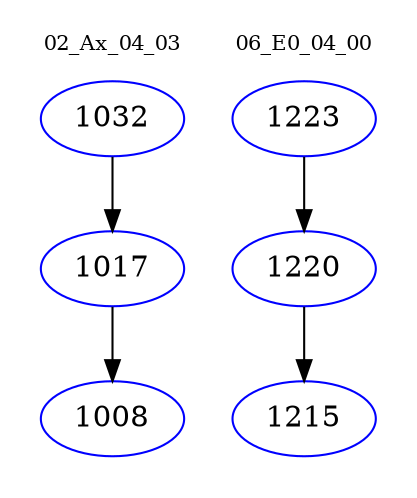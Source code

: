 digraph{
subgraph cluster_0 {
color = white
label = "02_Ax_04_03";
fontsize=10;
T0_1032 [label="1032", color="blue"]
T0_1032 -> T0_1017 [color="black"]
T0_1017 [label="1017", color="blue"]
T0_1017 -> T0_1008 [color="black"]
T0_1008 [label="1008", color="blue"]
}
subgraph cluster_1 {
color = white
label = "06_E0_04_00";
fontsize=10;
T1_1223 [label="1223", color="blue"]
T1_1223 -> T1_1220 [color="black"]
T1_1220 [label="1220", color="blue"]
T1_1220 -> T1_1215 [color="black"]
T1_1215 [label="1215", color="blue"]
}
}
